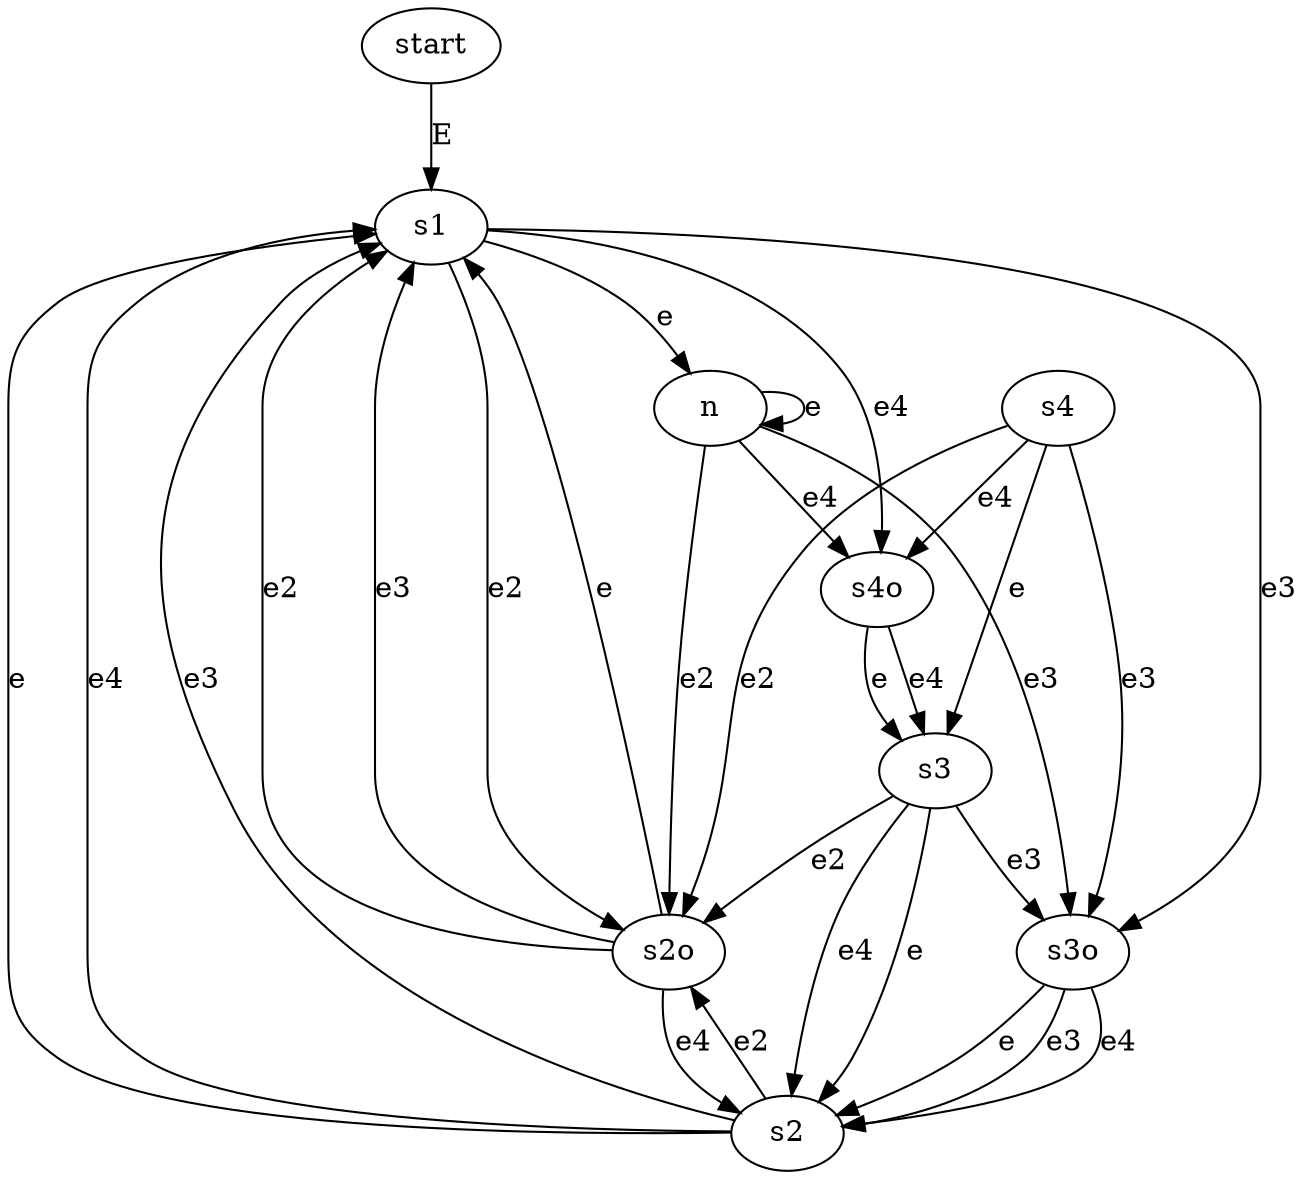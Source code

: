digraph sm {
	start;
	s1;
	s2;
	s2o;
	s3;
	s3o;
	s4;
	s4o;
	n;
	"start" -> "s1" [label="E"];
	"s1" -> "s2o" [label="e2"];
	"s1" -> "s3o" [label="e3"];
	"s1" -> "s4o" [label="e4"];
	"n" -> "s2o" [label="e2"];
	"n" -> "s3o" [label="e3"];
	"n" -> "s4o" [label="e4"];
	"s4o" -> "s3" [label="e"];
	"s3o" -> "s2" [label="e"];
	"s2o" -> "s1" [label="e"];
	"s4" -> "s3" [label="e"];
	"s3" -> "s2" [label="e"];
	"s2" -> "s1" [label="e"];
	"s1" -> "n" [label="e"];
	"n" -> "n" [label="e"];
	"s4" -> "s4o" [label="e4"];
	"s3" -> "s3o" [label="e3"];
	"s4" -> "s3o" [label="e3"];
	"s2" -> "s2o" [label="e2"];
	"s3" -> "s2o" [label="e2"];
	"s4" -> "s2o" [label="e2"];
	"s4o" -> "s3" [label="e4"];
	"s3o" -> "s2" [label="e3"];
	"s2o" -> "s1" [label="e2"];
	"s3" -> "s2" [label="e4"];
	"s2" -> "s1" [label="e4"];
	"s2" -> "s1" [label="e3"];
	"s3o" -> "s2" [label="e4"];
	"s2o" -> "s2" [label="e4"];
	"s2o" -> "s1" [label="e3"];
}